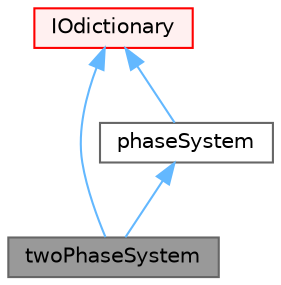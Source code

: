 digraph "twoPhaseSystem"
{
 // LATEX_PDF_SIZE
  bgcolor="transparent";
  edge [fontname=Helvetica,fontsize=10,labelfontname=Helvetica,labelfontsize=10];
  node [fontname=Helvetica,fontsize=10,shape=box,height=0.2,width=0.4];
  Node1 [id="Node000001",label="twoPhaseSystem",height=0.2,width=0.4,color="gray40", fillcolor="grey60", style="filled", fontcolor="black",tooltip="Class which solves the volume fraction equations for two phases."];
  Node2 -> Node1 [id="edge1_Node000001_Node000002",dir="back",color="steelblue1",style="solid",tooltip=" "];
  Node2 [id="Node000002",label="phaseSystem",height=0.2,width=0.4,color="gray40", fillcolor="white", style="filled",URL="$classFoam_1_1phaseSystem.html",tooltip="Class to represent a system of phases and model interfacial transfers between them."];
  Node3 -> Node2 [id="edge2_Node000002_Node000003",dir="back",color="steelblue1",style="solid",tooltip=" "];
  Node3 [id="Node000003",label="IOdictionary",height=0.2,width=0.4,color="red", fillcolor="#FFF0F0", style="filled",URL="$classFoam_1_1IOdictionary.html",tooltip="IOdictionary is derived from dictionary and IOobject to give the dictionary automatic IO functionalit..."];
  Node3 -> Node1 [id="edge3_Node000001_Node000003",dir="back",color="steelblue1",style="solid",tooltip=" "];
}

